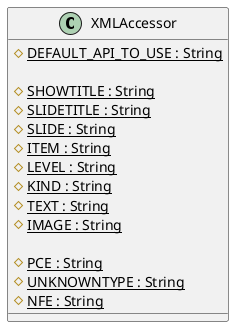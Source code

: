 @startuml XMLAccessor

class XMLAccessor {

  # {static} DEFAULT_API_TO_USE : String

  # {static} SHOWTITLE : String
  # {static} SLIDETITLE : String
  # {static} SLIDE : String
  # {static} ITEM : String
  # {static} LEVEL : String
  # {static} KIND : String
  # {static} TEXT : String
  # {static} IMAGE : String

  # {static} PCE : String
  # {static} UNKNOWNTYPE : String
  # {static} NFE : String

}

@enduml
